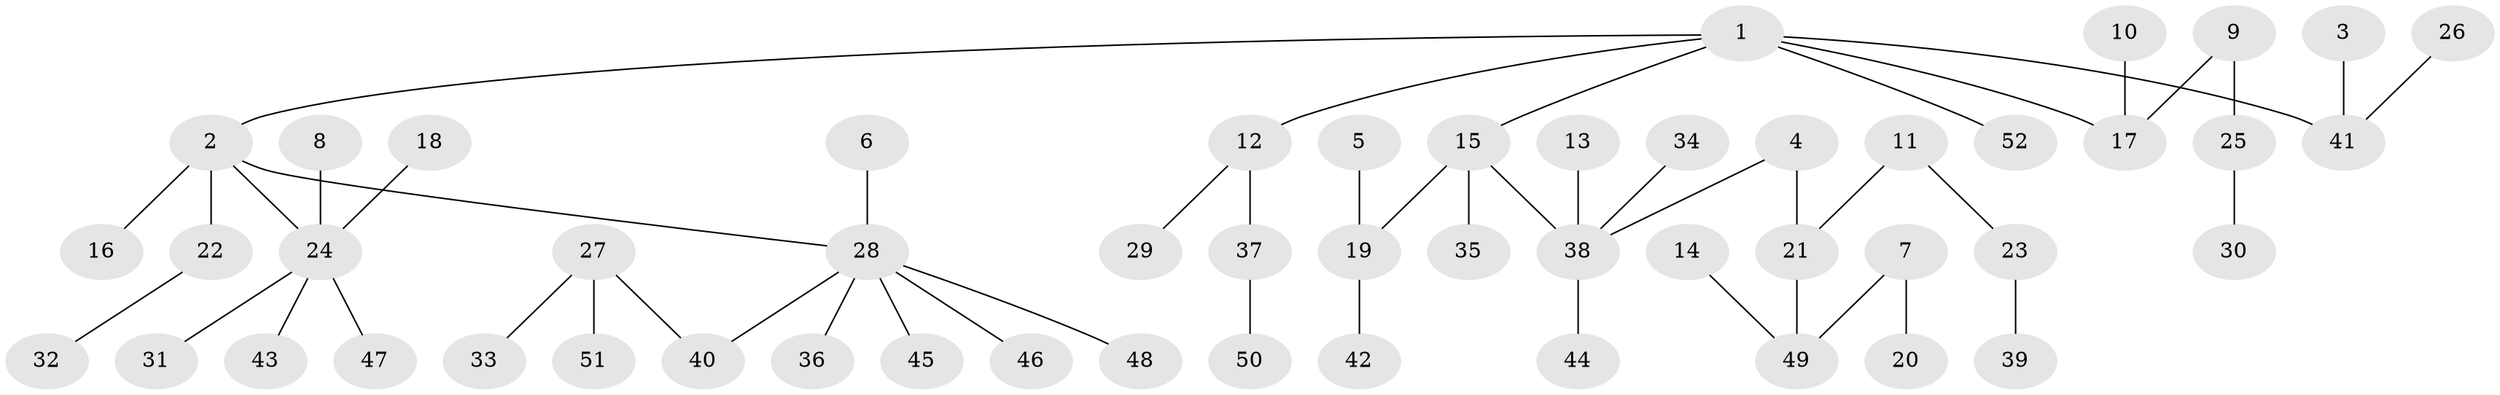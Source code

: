 // original degree distribution, {5: 0.057692307692307696, 3: 0.10576923076923077, 7: 0.009615384615384616, 4: 0.07692307692307693, 1: 0.5, 2: 0.25}
// Generated by graph-tools (version 1.1) at 2025/50/03/09/25 03:50:26]
// undirected, 52 vertices, 51 edges
graph export_dot {
graph [start="1"]
  node [color=gray90,style=filled];
  1;
  2;
  3;
  4;
  5;
  6;
  7;
  8;
  9;
  10;
  11;
  12;
  13;
  14;
  15;
  16;
  17;
  18;
  19;
  20;
  21;
  22;
  23;
  24;
  25;
  26;
  27;
  28;
  29;
  30;
  31;
  32;
  33;
  34;
  35;
  36;
  37;
  38;
  39;
  40;
  41;
  42;
  43;
  44;
  45;
  46;
  47;
  48;
  49;
  50;
  51;
  52;
  1 -- 2 [weight=1.0];
  1 -- 12 [weight=1.0];
  1 -- 15 [weight=1.0];
  1 -- 17 [weight=1.0];
  1 -- 41 [weight=1.0];
  1 -- 52 [weight=1.0];
  2 -- 16 [weight=1.0];
  2 -- 22 [weight=1.0];
  2 -- 24 [weight=1.0];
  2 -- 28 [weight=1.0];
  3 -- 41 [weight=1.0];
  4 -- 21 [weight=1.0];
  4 -- 38 [weight=1.0];
  5 -- 19 [weight=1.0];
  6 -- 28 [weight=1.0];
  7 -- 20 [weight=1.0];
  7 -- 49 [weight=1.0];
  8 -- 24 [weight=1.0];
  9 -- 17 [weight=1.0];
  9 -- 25 [weight=1.0];
  10 -- 17 [weight=1.0];
  11 -- 21 [weight=1.0];
  11 -- 23 [weight=1.0];
  12 -- 29 [weight=1.0];
  12 -- 37 [weight=1.0];
  13 -- 38 [weight=1.0];
  14 -- 49 [weight=1.0];
  15 -- 19 [weight=1.0];
  15 -- 35 [weight=1.0];
  15 -- 38 [weight=1.0];
  18 -- 24 [weight=1.0];
  19 -- 42 [weight=1.0];
  21 -- 49 [weight=1.0];
  22 -- 32 [weight=1.0];
  23 -- 39 [weight=1.0];
  24 -- 31 [weight=1.0];
  24 -- 43 [weight=1.0];
  24 -- 47 [weight=1.0];
  25 -- 30 [weight=1.0];
  26 -- 41 [weight=1.0];
  27 -- 33 [weight=1.0];
  27 -- 40 [weight=1.0];
  27 -- 51 [weight=1.0];
  28 -- 36 [weight=1.0];
  28 -- 40 [weight=1.0];
  28 -- 45 [weight=1.0];
  28 -- 46 [weight=1.0];
  28 -- 48 [weight=1.0];
  34 -- 38 [weight=1.0];
  37 -- 50 [weight=1.0];
  38 -- 44 [weight=1.0];
}
